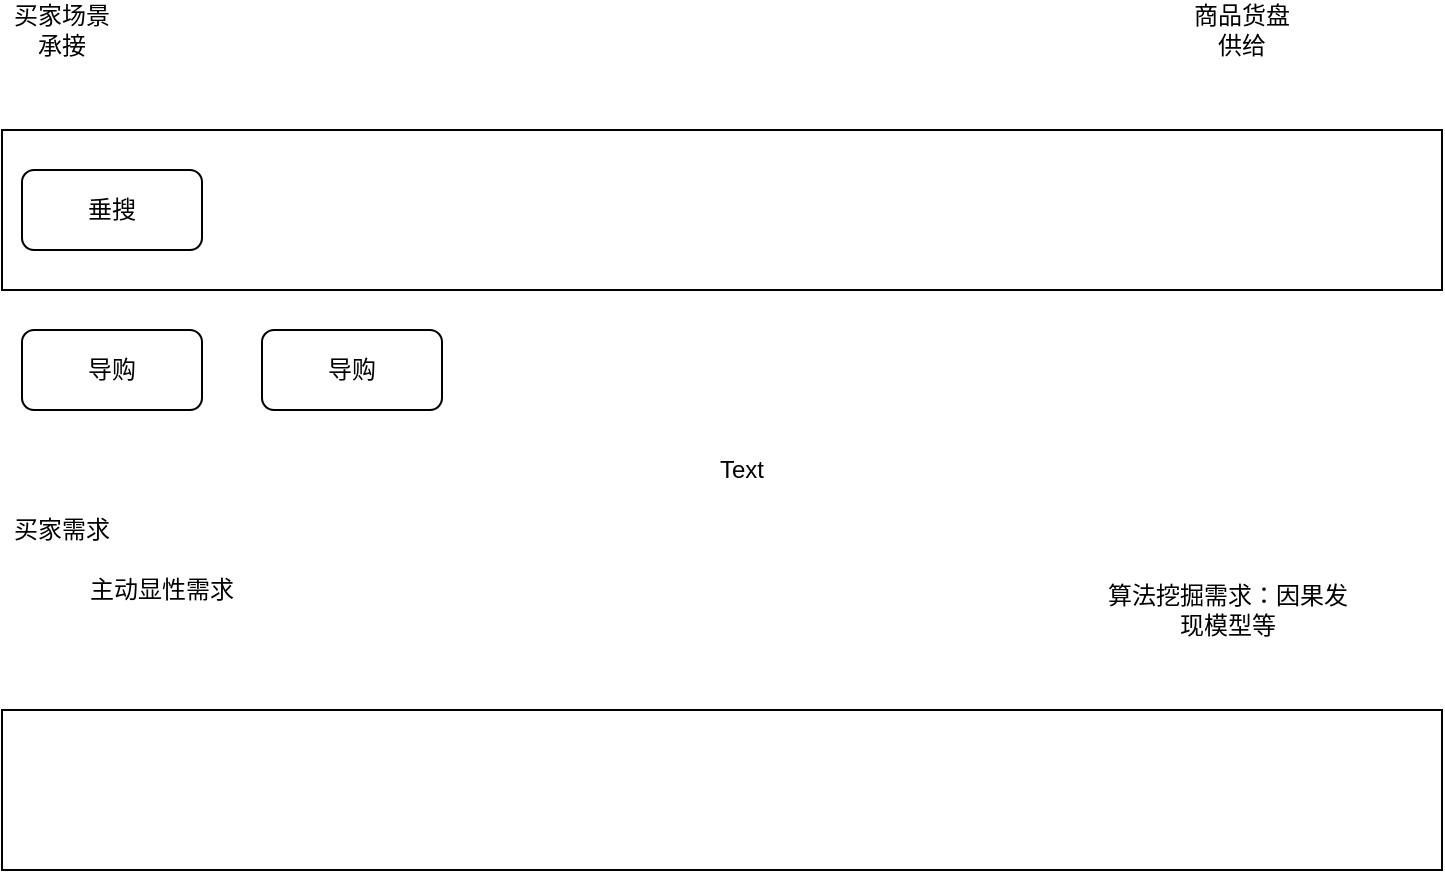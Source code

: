 <mxfile version="14.8.3" type="github">
  <diagram id="IdMVkafQGEphkV8RRrkL" name="Page-1">
    <mxGraphModel dx="925" dy="578" grid="1" gridSize="10" guides="1" tooltips="1" connect="1" arrows="1" fold="1" page="1" pageScale="1" pageWidth="827" pageHeight="1169" math="0" shadow="0">
      <root>
        <mxCell id="0" />
        <mxCell id="1" parent="0" />
        <mxCell id="VxQ7woKLR5Lcuw_jpnHq-1" value="" style="rounded=0;whiteSpace=wrap;html=1;" parent="1" vertex="1">
          <mxGeometry x="40" y="420" width="720" height="80" as="geometry" />
        </mxCell>
        <mxCell id="VxQ7woKLR5Lcuw_jpnHq-2" value="" style="rounded=0;whiteSpace=wrap;html=1;" parent="1" vertex="1">
          <mxGeometry x="40" y="130" width="720" height="80" as="geometry" />
        </mxCell>
        <mxCell id="gR2ANUhk0e7g1Bp6swf8-1" value="Text" style="text;html=1;strokeColor=none;fillColor=none;align=center;verticalAlign=middle;whiteSpace=wrap;rounded=0;" vertex="1" parent="1">
          <mxGeometry x="390" y="290" width="40" height="20" as="geometry" />
        </mxCell>
        <mxCell id="gR2ANUhk0e7g1Bp6swf8-2" value="买家场景承接" style="text;html=1;strokeColor=none;fillColor=none;align=center;verticalAlign=middle;whiteSpace=wrap;rounded=0;" vertex="1" parent="1">
          <mxGeometry x="40" y="70" width="60" height="20" as="geometry" />
        </mxCell>
        <mxCell id="gR2ANUhk0e7g1Bp6swf8-3" value="买家需求" style="text;html=1;strokeColor=none;fillColor=none;align=center;verticalAlign=middle;whiteSpace=wrap;rounded=0;" vertex="1" parent="1">
          <mxGeometry x="40" y="320" width="60" height="20" as="geometry" />
        </mxCell>
        <mxCell id="gR2ANUhk0e7g1Bp6swf8-4" value="主动显性需求" style="text;html=1;strokeColor=none;fillColor=none;align=center;verticalAlign=middle;whiteSpace=wrap;rounded=0;" vertex="1" parent="1">
          <mxGeometry x="80" y="350" width="80" height="20" as="geometry" />
        </mxCell>
        <mxCell id="gR2ANUhk0e7g1Bp6swf8-5" value="算法挖掘需求：因果发现模型等" style="text;html=1;strokeColor=none;fillColor=none;align=center;verticalAlign=middle;whiteSpace=wrap;rounded=0;" vertex="1" parent="1">
          <mxGeometry x="590" y="360" width="126" height="20" as="geometry" />
        </mxCell>
        <mxCell id="gR2ANUhk0e7g1Bp6swf8-6" value="垂搜" style="rounded=1;whiteSpace=wrap;html=1;" vertex="1" parent="1">
          <mxGeometry x="50" y="150" width="90" height="40" as="geometry" />
        </mxCell>
        <mxCell id="gR2ANUhk0e7g1Bp6swf8-7" value="导购" style="rounded=1;whiteSpace=wrap;html=1;" vertex="1" parent="1">
          <mxGeometry x="50" y="230" width="90" height="40" as="geometry" />
        </mxCell>
        <mxCell id="gR2ANUhk0e7g1Bp6swf8-8" value="导购" style="rounded=1;whiteSpace=wrap;html=1;" vertex="1" parent="1">
          <mxGeometry x="170" y="230" width="90" height="40" as="geometry" />
        </mxCell>
        <mxCell id="gR2ANUhk0e7g1Bp6swf8-9" value="商品货盘供给" style="text;html=1;strokeColor=none;fillColor=none;align=center;verticalAlign=middle;whiteSpace=wrap;rounded=0;" vertex="1" parent="1">
          <mxGeometry x="630" y="70" width="60" height="20" as="geometry" />
        </mxCell>
      </root>
    </mxGraphModel>
  </diagram>
</mxfile>
